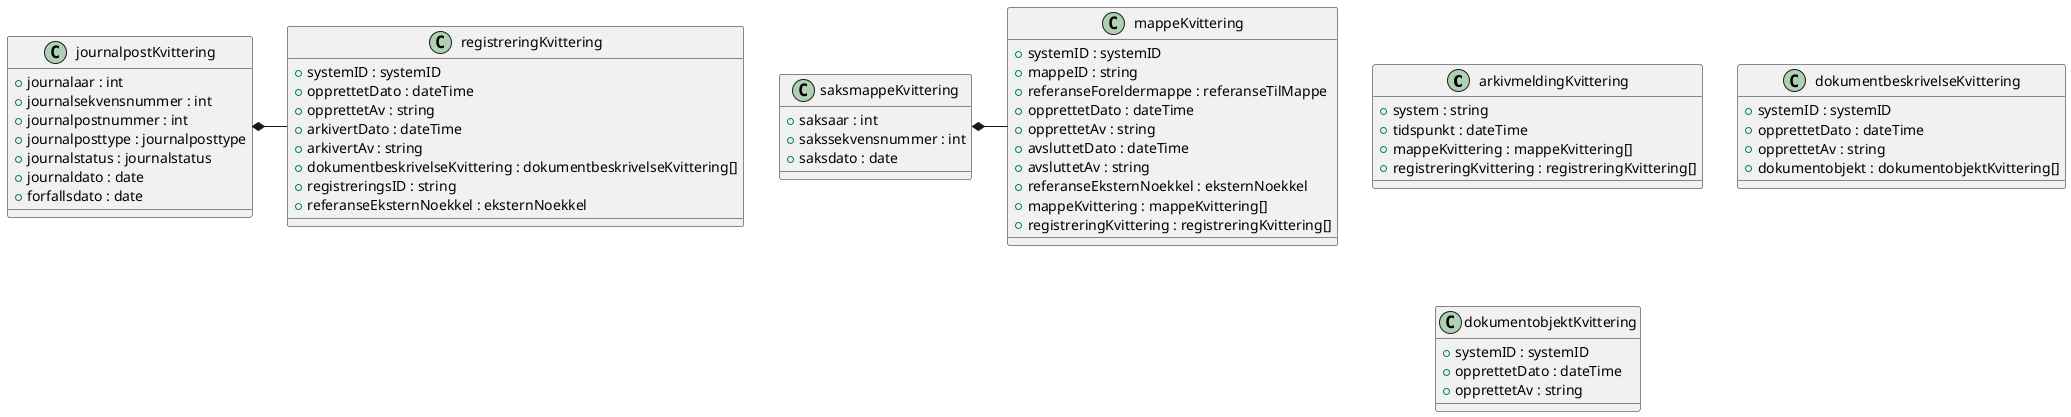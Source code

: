 @startuml

class arkivmeldingKvittering {
    +system : string
    +tidspunkt : dateTime
    +mappeKvittering : mappeKvittering[]
    +registreringKvittering : registreringKvittering[]
}
class dokumentbeskrivelseKvittering {
    +systemID : systemID
    +opprettetDato : dateTime
    +opprettetAv : string
    +dokumentobjekt : dokumentobjektKvittering[]
}
class dokumentobjektKvittering {
    +systemID : systemID
    +opprettetDato : dateTime
    +opprettetAv : string
}
class journalpostKvittering {
    +journalaar : int
    +journalsekvensnummer : int
    +journalpostnummer : int
    +journalposttype : journalposttype
    +journalstatus : journalstatus
    +journaldato : date
    +forfallsdato : date
}
journalpostKvittering *- registreringKvittering
class mappeKvittering {
    +systemID : systemID
    +mappeID : string
    +referanseForeldermappe : referanseTilMappe
    +opprettetDato : dateTime
    +opprettetAv : string
    +avsluttetDato : dateTime
    +avsluttetAv : string
    +referanseEksternNoekkel : eksternNoekkel
    +mappeKvittering : mappeKvittering[]
    +registreringKvittering : registreringKvittering[]
}
class registreringKvittering {
    +systemID : systemID
    +opprettetDato : dateTime
    +opprettetAv : string
    +arkivertDato : dateTime
    +arkivertAv : string
    +dokumentbeskrivelseKvittering : dokumentbeskrivelseKvittering[]
    +registreringsID : string
    +referanseEksternNoekkel : eksternNoekkel
}
class saksmappeKvittering {
    +saksaar : int
    +sakssekvensnummer : int
    +saksdato : date
}
saksmappeKvittering *- mappeKvittering

@enduml
